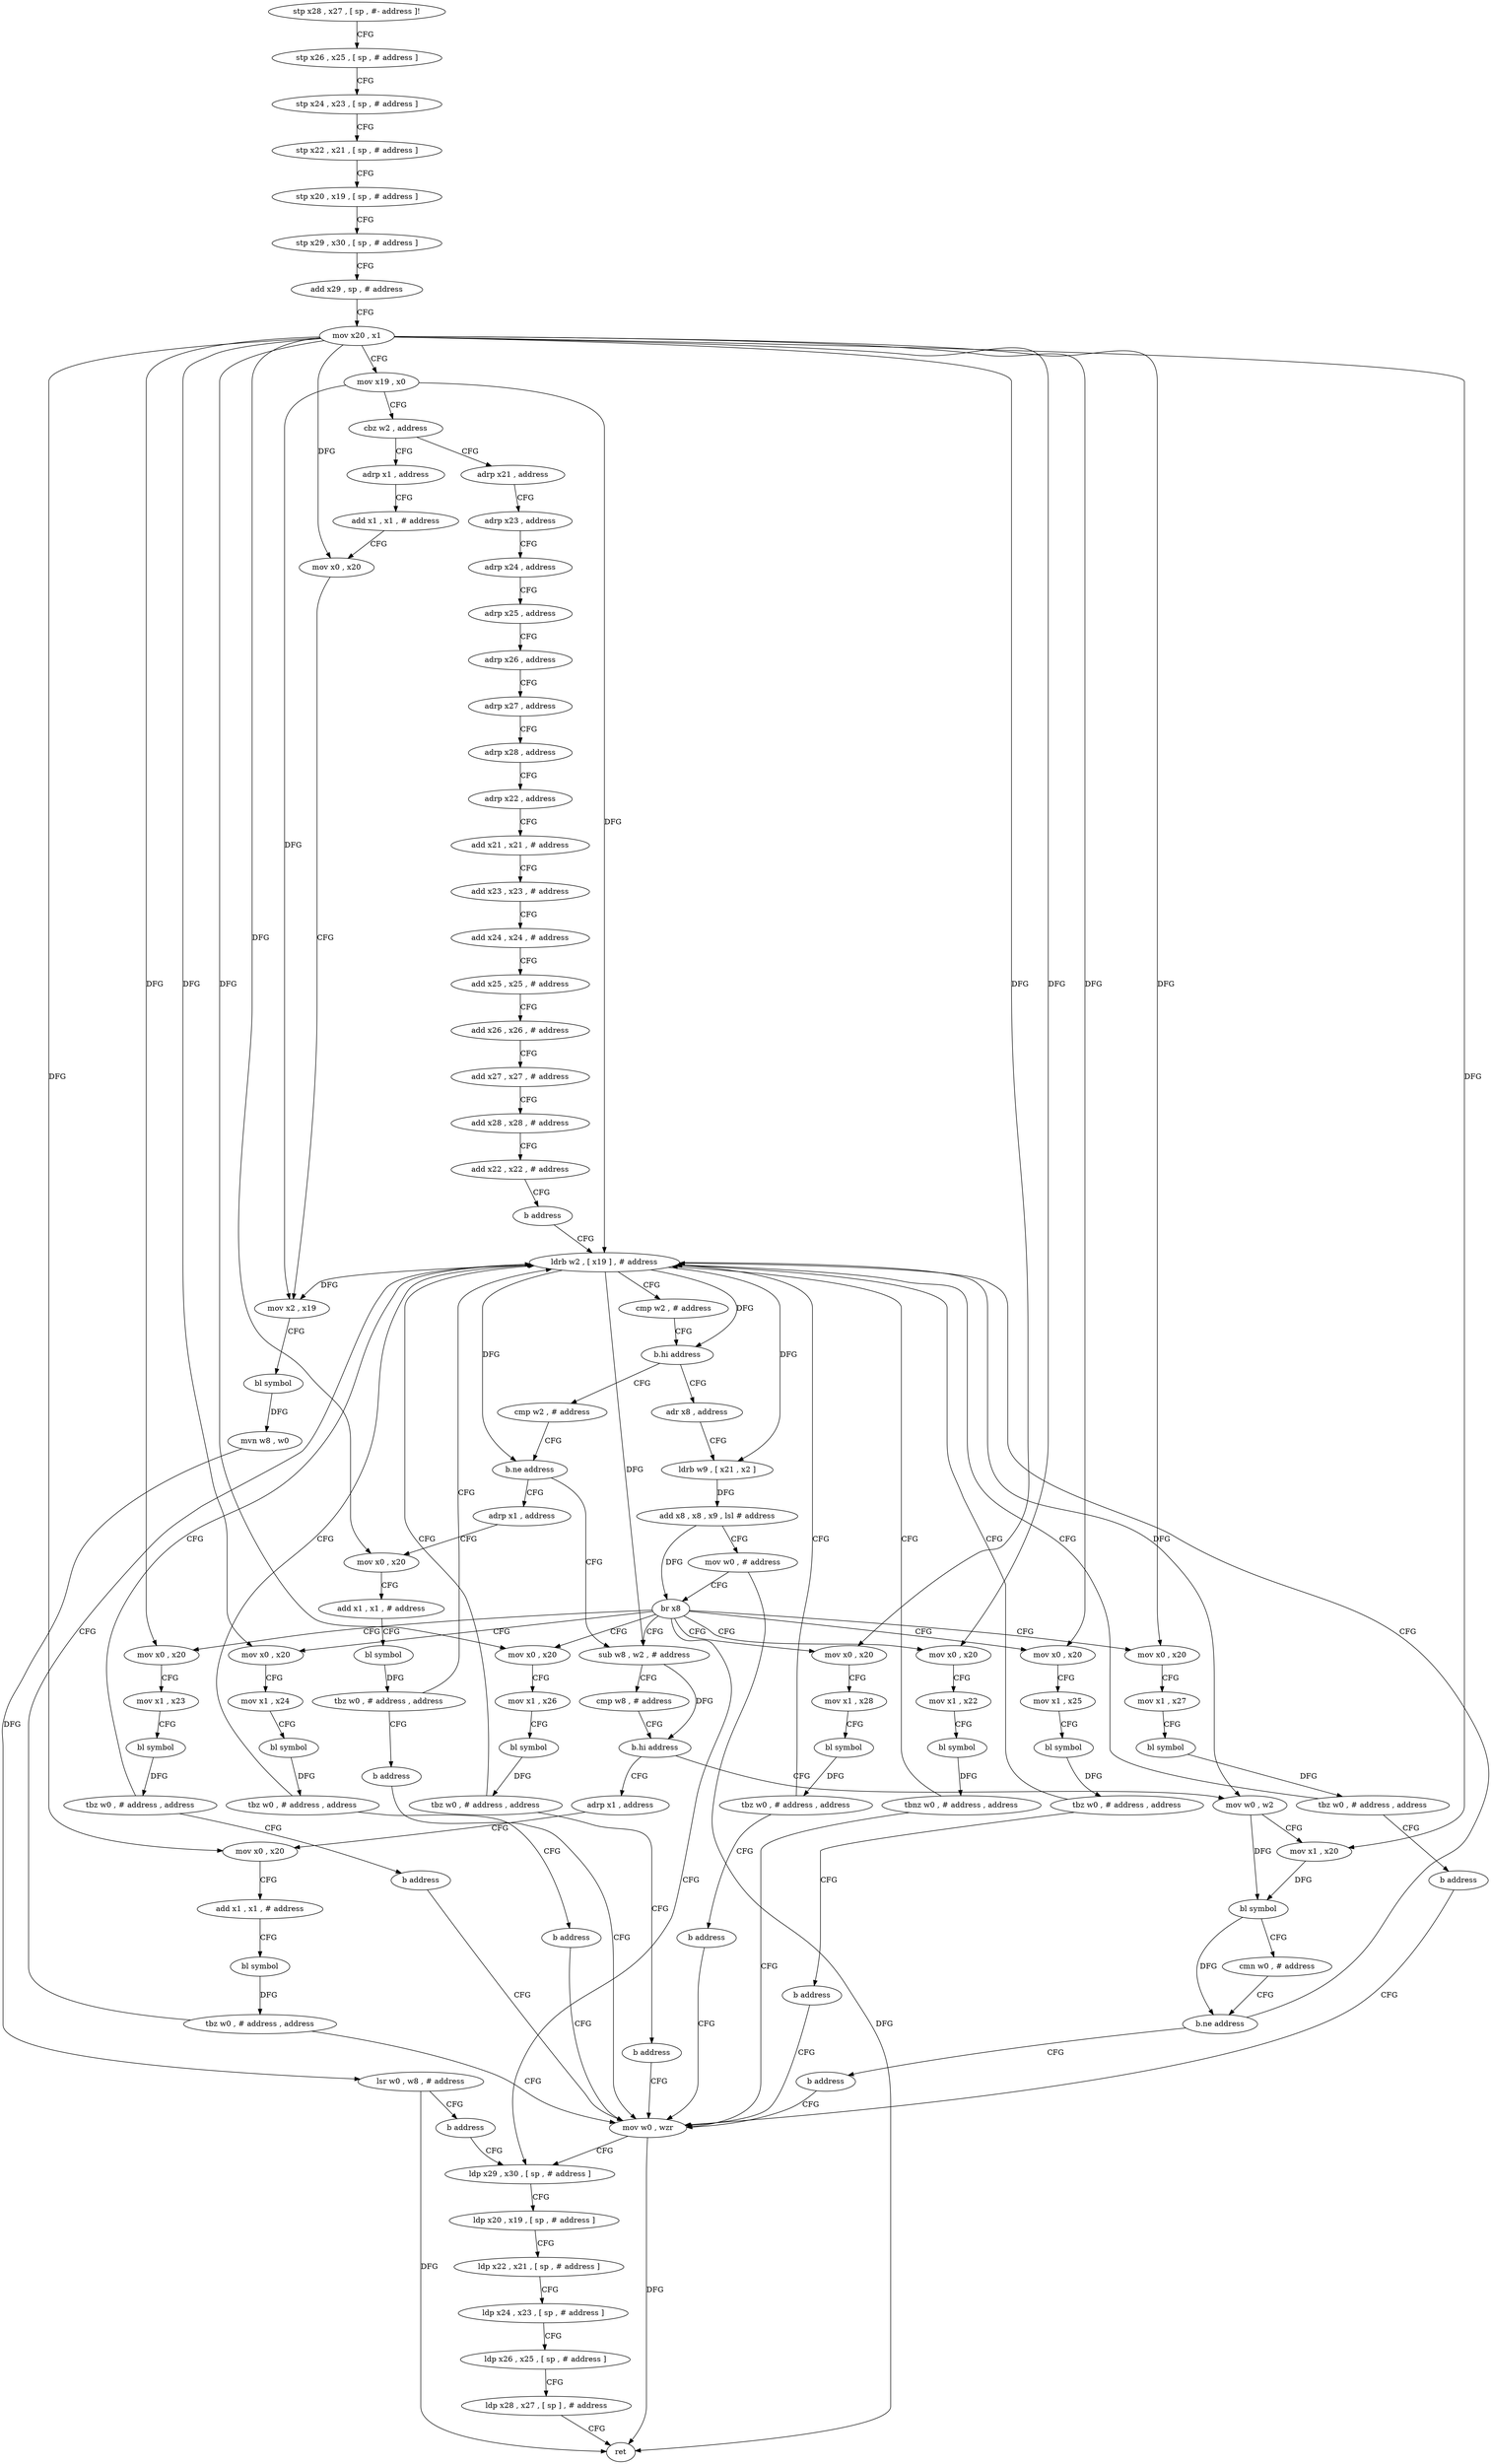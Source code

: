 digraph "func" {
"4265416" [label = "stp x28 , x27 , [ sp , #- address ]!" ]
"4265420" [label = "stp x26 , x25 , [ sp , # address ]" ]
"4265424" [label = "stp x24 , x23 , [ sp , # address ]" ]
"4265428" [label = "stp x22 , x21 , [ sp , # address ]" ]
"4265432" [label = "stp x20 , x19 , [ sp , # address ]" ]
"4265436" [label = "stp x29 , x30 , [ sp , # address ]" ]
"4265440" [label = "add x29 , sp , # address" ]
"4265444" [label = "mov x20 , x1" ]
"4265448" [label = "mov x19 , x0" ]
"4265452" [label = "cbz w2 , address" ]
"4265488" [label = "adrp x21 , address" ]
"4265456" [label = "adrp x1 , address" ]
"4265492" [label = "adrp x23 , address" ]
"4265496" [label = "adrp x24 , address" ]
"4265500" [label = "adrp x25 , address" ]
"4265504" [label = "adrp x26 , address" ]
"4265508" [label = "adrp x27 , address" ]
"4265512" [label = "adrp x28 , address" ]
"4265516" [label = "adrp x22 , address" ]
"4265520" [label = "add x21 , x21 , # address" ]
"4265524" [label = "add x23 , x23 , # address" ]
"4265528" [label = "add x24 , x24 , # address" ]
"4265532" [label = "add x25 , x25 , # address" ]
"4265536" [label = "add x26 , x26 , # address" ]
"4265540" [label = "add x27 , x27 , # address" ]
"4265544" [label = "add x28 , x28 , # address" ]
"4265548" [label = "add x22 , x22 , # address" ]
"4265552" [label = "b address" ]
"4265572" [label = "ldrb w2 , [ x19 ] , # address" ]
"4265460" [label = "add x1 , x1 , # address" ]
"4265464" [label = "mov x0 , x20" ]
"4265468" [label = "mov x2 , x19" ]
"4265472" [label = "bl symbol" ]
"4265476" [label = "mvn w8 , w0" ]
"4265480" [label = "lsr w0 , w8 , # address" ]
"4265484" [label = "b address" ]
"4265816" [label = "ldp x29 , x30 , [ sp , # address ]" ]
"4265576" [label = "cmp w2 , # address" ]
"4265580" [label = "b.hi address" ]
"4265624" [label = "cmp w2 , # address" ]
"4265584" [label = "adr x8 , address" ]
"4265820" [label = "ldp x20 , x19 , [ sp , # address ]" ]
"4265824" [label = "ldp x22 , x21 , [ sp , # address ]" ]
"4265828" [label = "ldp x24 , x23 , [ sp , # address ]" ]
"4265832" [label = "ldp x26 , x25 , [ sp , # address ]" ]
"4265836" [label = "ldp x28 , x27 , [ sp ] , # address" ]
"4265840" [label = "ret" ]
"4265628" [label = "b.ne address" ]
"4265656" [label = "sub w8 , w2 , # address" ]
"4265632" [label = "adrp x1 , address" ]
"4265588" [label = "ldrb w9 , [ x21 , x2 ]" ]
"4265592" [label = "add x8 , x8 , x9 , lsl # address" ]
"4265596" [label = "mov w0 , # address" ]
"4265600" [label = "br x8" ]
"4265556" [label = "mov x0 , x20" ]
"4265604" [label = "mov x0 , x20" ]
"4265692" [label = "mov x0 , x20" ]
"4265712" [label = "mov x0 , x20" ]
"4265732" [label = "mov x0 , x20" ]
"4265752" [label = "mov x0 , x20" ]
"4265772" [label = "mov x0 , x20" ]
"4265660" [label = "cmp w8 , # address" ]
"4265664" [label = "b.hi address" ]
"4265792" [label = "adrp x1 , address" ]
"4265668" [label = "mov w0 , w2" ]
"4265636" [label = "mov x0 , x20" ]
"4265640" [label = "add x1 , x1 , # address" ]
"4265644" [label = "bl symbol" ]
"4265648" [label = "tbz w0 , # address , address" ]
"4265652" [label = "b address" ]
"4265560" [label = "mov x1 , x22" ]
"4265564" [label = "bl symbol" ]
"4265568" [label = "tbnz w0 , # address , address" ]
"4265812" [label = "mov w0 , wzr" ]
"4265608" [label = "mov x1 , x23" ]
"4265612" [label = "bl symbol" ]
"4265616" [label = "tbz w0 , # address , address" ]
"4265620" [label = "b address" ]
"4265696" [label = "mov x1 , x24" ]
"4265700" [label = "bl symbol" ]
"4265704" [label = "tbz w0 , # address , address" ]
"4265708" [label = "b address" ]
"4265716" [label = "mov x1 , x25" ]
"4265720" [label = "bl symbol" ]
"4265724" [label = "tbz w0 , # address , address" ]
"4265728" [label = "b address" ]
"4265736" [label = "mov x1 , x26" ]
"4265740" [label = "bl symbol" ]
"4265744" [label = "tbz w0 , # address , address" ]
"4265748" [label = "b address" ]
"4265756" [label = "mov x1 , x27" ]
"4265760" [label = "bl symbol" ]
"4265764" [label = "tbz w0 , # address , address" ]
"4265768" [label = "b address" ]
"4265776" [label = "mov x1 , x28" ]
"4265780" [label = "bl symbol" ]
"4265784" [label = "tbz w0 , # address , address" ]
"4265788" [label = "b address" ]
"4265796" [label = "mov x0 , x20" ]
"4265800" [label = "add x1 , x1 , # address" ]
"4265804" [label = "bl symbol" ]
"4265808" [label = "tbz w0 , # address , address" ]
"4265672" [label = "mov x1 , x20" ]
"4265676" [label = "bl symbol" ]
"4265680" [label = "cmn w0 , # address" ]
"4265684" [label = "b.ne address" ]
"4265688" [label = "b address" ]
"4265416" -> "4265420" [ label = "CFG" ]
"4265420" -> "4265424" [ label = "CFG" ]
"4265424" -> "4265428" [ label = "CFG" ]
"4265428" -> "4265432" [ label = "CFG" ]
"4265432" -> "4265436" [ label = "CFG" ]
"4265436" -> "4265440" [ label = "CFG" ]
"4265440" -> "4265444" [ label = "CFG" ]
"4265444" -> "4265448" [ label = "CFG" ]
"4265444" -> "4265464" [ label = "DFG" ]
"4265444" -> "4265636" [ label = "DFG" ]
"4265444" -> "4265556" [ label = "DFG" ]
"4265444" -> "4265604" [ label = "DFG" ]
"4265444" -> "4265692" [ label = "DFG" ]
"4265444" -> "4265712" [ label = "DFG" ]
"4265444" -> "4265732" [ label = "DFG" ]
"4265444" -> "4265752" [ label = "DFG" ]
"4265444" -> "4265772" [ label = "DFG" ]
"4265444" -> "4265796" [ label = "DFG" ]
"4265444" -> "4265672" [ label = "DFG" ]
"4265448" -> "4265452" [ label = "CFG" ]
"4265448" -> "4265468" [ label = "DFG" ]
"4265448" -> "4265572" [ label = "DFG" ]
"4265452" -> "4265488" [ label = "CFG" ]
"4265452" -> "4265456" [ label = "CFG" ]
"4265488" -> "4265492" [ label = "CFG" ]
"4265456" -> "4265460" [ label = "CFG" ]
"4265492" -> "4265496" [ label = "CFG" ]
"4265496" -> "4265500" [ label = "CFG" ]
"4265500" -> "4265504" [ label = "CFG" ]
"4265504" -> "4265508" [ label = "CFG" ]
"4265508" -> "4265512" [ label = "CFG" ]
"4265512" -> "4265516" [ label = "CFG" ]
"4265516" -> "4265520" [ label = "CFG" ]
"4265520" -> "4265524" [ label = "CFG" ]
"4265524" -> "4265528" [ label = "CFG" ]
"4265528" -> "4265532" [ label = "CFG" ]
"4265532" -> "4265536" [ label = "CFG" ]
"4265536" -> "4265540" [ label = "CFG" ]
"4265540" -> "4265544" [ label = "CFG" ]
"4265544" -> "4265548" [ label = "CFG" ]
"4265548" -> "4265552" [ label = "CFG" ]
"4265552" -> "4265572" [ label = "CFG" ]
"4265572" -> "4265576" [ label = "CFG" ]
"4265572" -> "4265468" [ label = "DFG" ]
"4265572" -> "4265580" [ label = "DFG" ]
"4265572" -> "4265628" [ label = "DFG" ]
"4265572" -> "4265588" [ label = "DFG" ]
"4265572" -> "4265656" [ label = "DFG" ]
"4265572" -> "4265668" [ label = "DFG" ]
"4265460" -> "4265464" [ label = "CFG" ]
"4265464" -> "4265468" [ label = "CFG" ]
"4265468" -> "4265472" [ label = "CFG" ]
"4265472" -> "4265476" [ label = "DFG" ]
"4265476" -> "4265480" [ label = "DFG" ]
"4265480" -> "4265484" [ label = "CFG" ]
"4265480" -> "4265840" [ label = "DFG" ]
"4265484" -> "4265816" [ label = "CFG" ]
"4265816" -> "4265820" [ label = "CFG" ]
"4265576" -> "4265580" [ label = "CFG" ]
"4265580" -> "4265624" [ label = "CFG" ]
"4265580" -> "4265584" [ label = "CFG" ]
"4265624" -> "4265628" [ label = "CFG" ]
"4265584" -> "4265588" [ label = "CFG" ]
"4265820" -> "4265824" [ label = "CFG" ]
"4265824" -> "4265828" [ label = "CFG" ]
"4265828" -> "4265832" [ label = "CFG" ]
"4265832" -> "4265836" [ label = "CFG" ]
"4265836" -> "4265840" [ label = "CFG" ]
"4265628" -> "4265656" [ label = "CFG" ]
"4265628" -> "4265632" [ label = "CFG" ]
"4265656" -> "4265660" [ label = "CFG" ]
"4265656" -> "4265664" [ label = "DFG" ]
"4265632" -> "4265636" [ label = "CFG" ]
"4265588" -> "4265592" [ label = "DFG" ]
"4265592" -> "4265596" [ label = "CFG" ]
"4265592" -> "4265600" [ label = "DFG" ]
"4265596" -> "4265600" [ label = "CFG" ]
"4265596" -> "4265840" [ label = "DFG" ]
"4265600" -> "4265556" [ label = "CFG" ]
"4265600" -> "4265604" [ label = "CFG" ]
"4265600" -> "4265656" [ label = "CFG" ]
"4265600" -> "4265692" [ label = "CFG" ]
"4265600" -> "4265712" [ label = "CFG" ]
"4265600" -> "4265732" [ label = "CFG" ]
"4265600" -> "4265752" [ label = "CFG" ]
"4265600" -> "4265772" [ label = "CFG" ]
"4265600" -> "4265816" [ label = "CFG" ]
"4265556" -> "4265560" [ label = "CFG" ]
"4265604" -> "4265608" [ label = "CFG" ]
"4265692" -> "4265696" [ label = "CFG" ]
"4265712" -> "4265716" [ label = "CFG" ]
"4265732" -> "4265736" [ label = "CFG" ]
"4265752" -> "4265756" [ label = "CFG" ]
"4265772" -> "4265776" [ label = "CFG" ]
"4265660" -> "4265664" [ label = "CFG" ]
"4265664" -> "4265792" [ label = "CFG" ]
"4265664" -> "4265668" [ label = "CFG" ]
"4265792" -> "4265796" [ label = "CFG" ]
"4265668" -> "4265672" [ label = "CFG" ]
"4265668" -> "4265676" [ label = "DFG" ]
"4265636" -> "4265640" [ label = "CFG" ]
"4265640" -> "4265644" [ label = "CFG" ]
"4265644" -> "4265648" [ label = "DFG" ]
"4265648" -> "4265572" [ label = "CFG" ]
"4265648" -> "4265652" [ label = "CFG" ]
"4265652" -> "4265812" [ label = "CFG" ]
"4265560" -> "4265564" [ label = "CFG" ]
"4265564" -> "4265568" [ label = "DFG" ]
"4265568" -> "4265812" [ label = "CFG" ]
"4265568" -> "4265572" [ label = "CFG" ]
"4265812" -> "4265816" [ label = "CFG" ]
"4265812" -> "4265840" [ label = "DFG" ]
"4265608" -> "4265612" [ label = "CFG" ]
"4265612" -> "4265616" [ label = "DFG" ]
"4265616" -> "4265572" [ label = "CFG" ]
"4265616" -> "4265620" [ label = "CFG" ]
"4265620" -> "4265812" [ label = "CFG" ]
"4265696" -> "4265700" [ label = "CFG" ]
"4265700" -> "4265704" [ label = "DFG" ]
"4265704" -> "4265572" [ label = "CFG" ]
"4265704" -> "4265708" [ label = "CFG" ]
"4265708" -> "4265812" [ label = "CFG" ]
"4265716" -> "4265720" [ label = "CFG" ]
"4265720" -> "4265724" [ label = "DFG" ]
"4265724" -> "4265572" [ label = "CFG" ]
"4265724" -> "4265728" [ label = "CFG" ]
"4265728" -> "4265812" [ label = "CFG" ]
"4265736" -> "4265740" [ label = "CFG" ]
"4265740" -> "4265744" [ label = "DFG" ]
"4265744" -> "4265572" [ label = "CFG" ]
"4265744" -> "4265748" [ label = "CFG" ]
"4265748" -> "4265812" [ label = "CFG" ]
"4265756" -> "4265760" [ label = "CFG" ]
"4265760" -> "4265764" [ label = "DFG" ]
"4265764" -> "4265572" [ label = "CFG" ]
"4265764" -> "4265768" [ label = "CFG" ]
"4265768" -> "4265812" [ label = "CFG" ]
"4265776" -> "4265780" [ label = "CFG" ]
"4265780" -> "4265784" [ label = "DFG" ]
"4265784" -> "4265572" [ label = "CFG" ]
"4265784" -> "4265788" [ label = "CFG" ]
"4265788" -> "4265812" [ label = "CFG" ]
"4265796" -> "4265800" [ label = "CFG" ]
"4265800" -> "4265804" [ label = "CFG" ]
"4265804" -> "4265808" [ label = "DFG" ]
"4265808" -> "4265572" [ label = "CFG" ]
"4265808" -> "4265812" [ label = "CFG" ]
"4265672" -> "4265676" [ label = "DFG" ]
"4265676" -> "4265680" [ label = "CFG" ]
"4265676" -> "4265684" [ label = "DFG" ]
"4265680" -> "4265684" [ label = "CFG" ]
"4265684" -> "4265572" [ label = "CFG" ]
"4265684" -> "4265688" [ label = "CFG" ]
"4265688" -> "4265812" [ label = "CFG" ]
}
